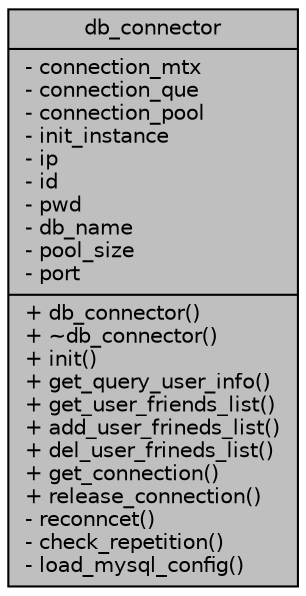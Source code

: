 digraph "db_connector"
{
  edge [fontname="Helvetica",fontsize="10",labelfontname="Helvetica",labelfontsize="10"];
  node [fontname="Helvetica",fontsize="10",shape=record];
  Node1 [label="{db_connector\n|- connection_mtx\l- connection_que\l- connection_pool\l- init_instance\l- ip\l- id\l- pwd\l- db_name\l- pool_size\l- port\l|+ db_connector()\l+ ~db_connector()\l+ init()\l+ get_query_user_info()\l+ get_user_friends_list()\l+ add_user_frineds_list()\l+ del_user_frineds_list()\l+ get_connection()\l+ release_connection()\l- reconncet()\l- check_repetition()\l- load_mysql_config()\l}",height=0.2,width=0.4,color="black", fillcolor="grey75", style="filled", fontcolor="black"];
}
